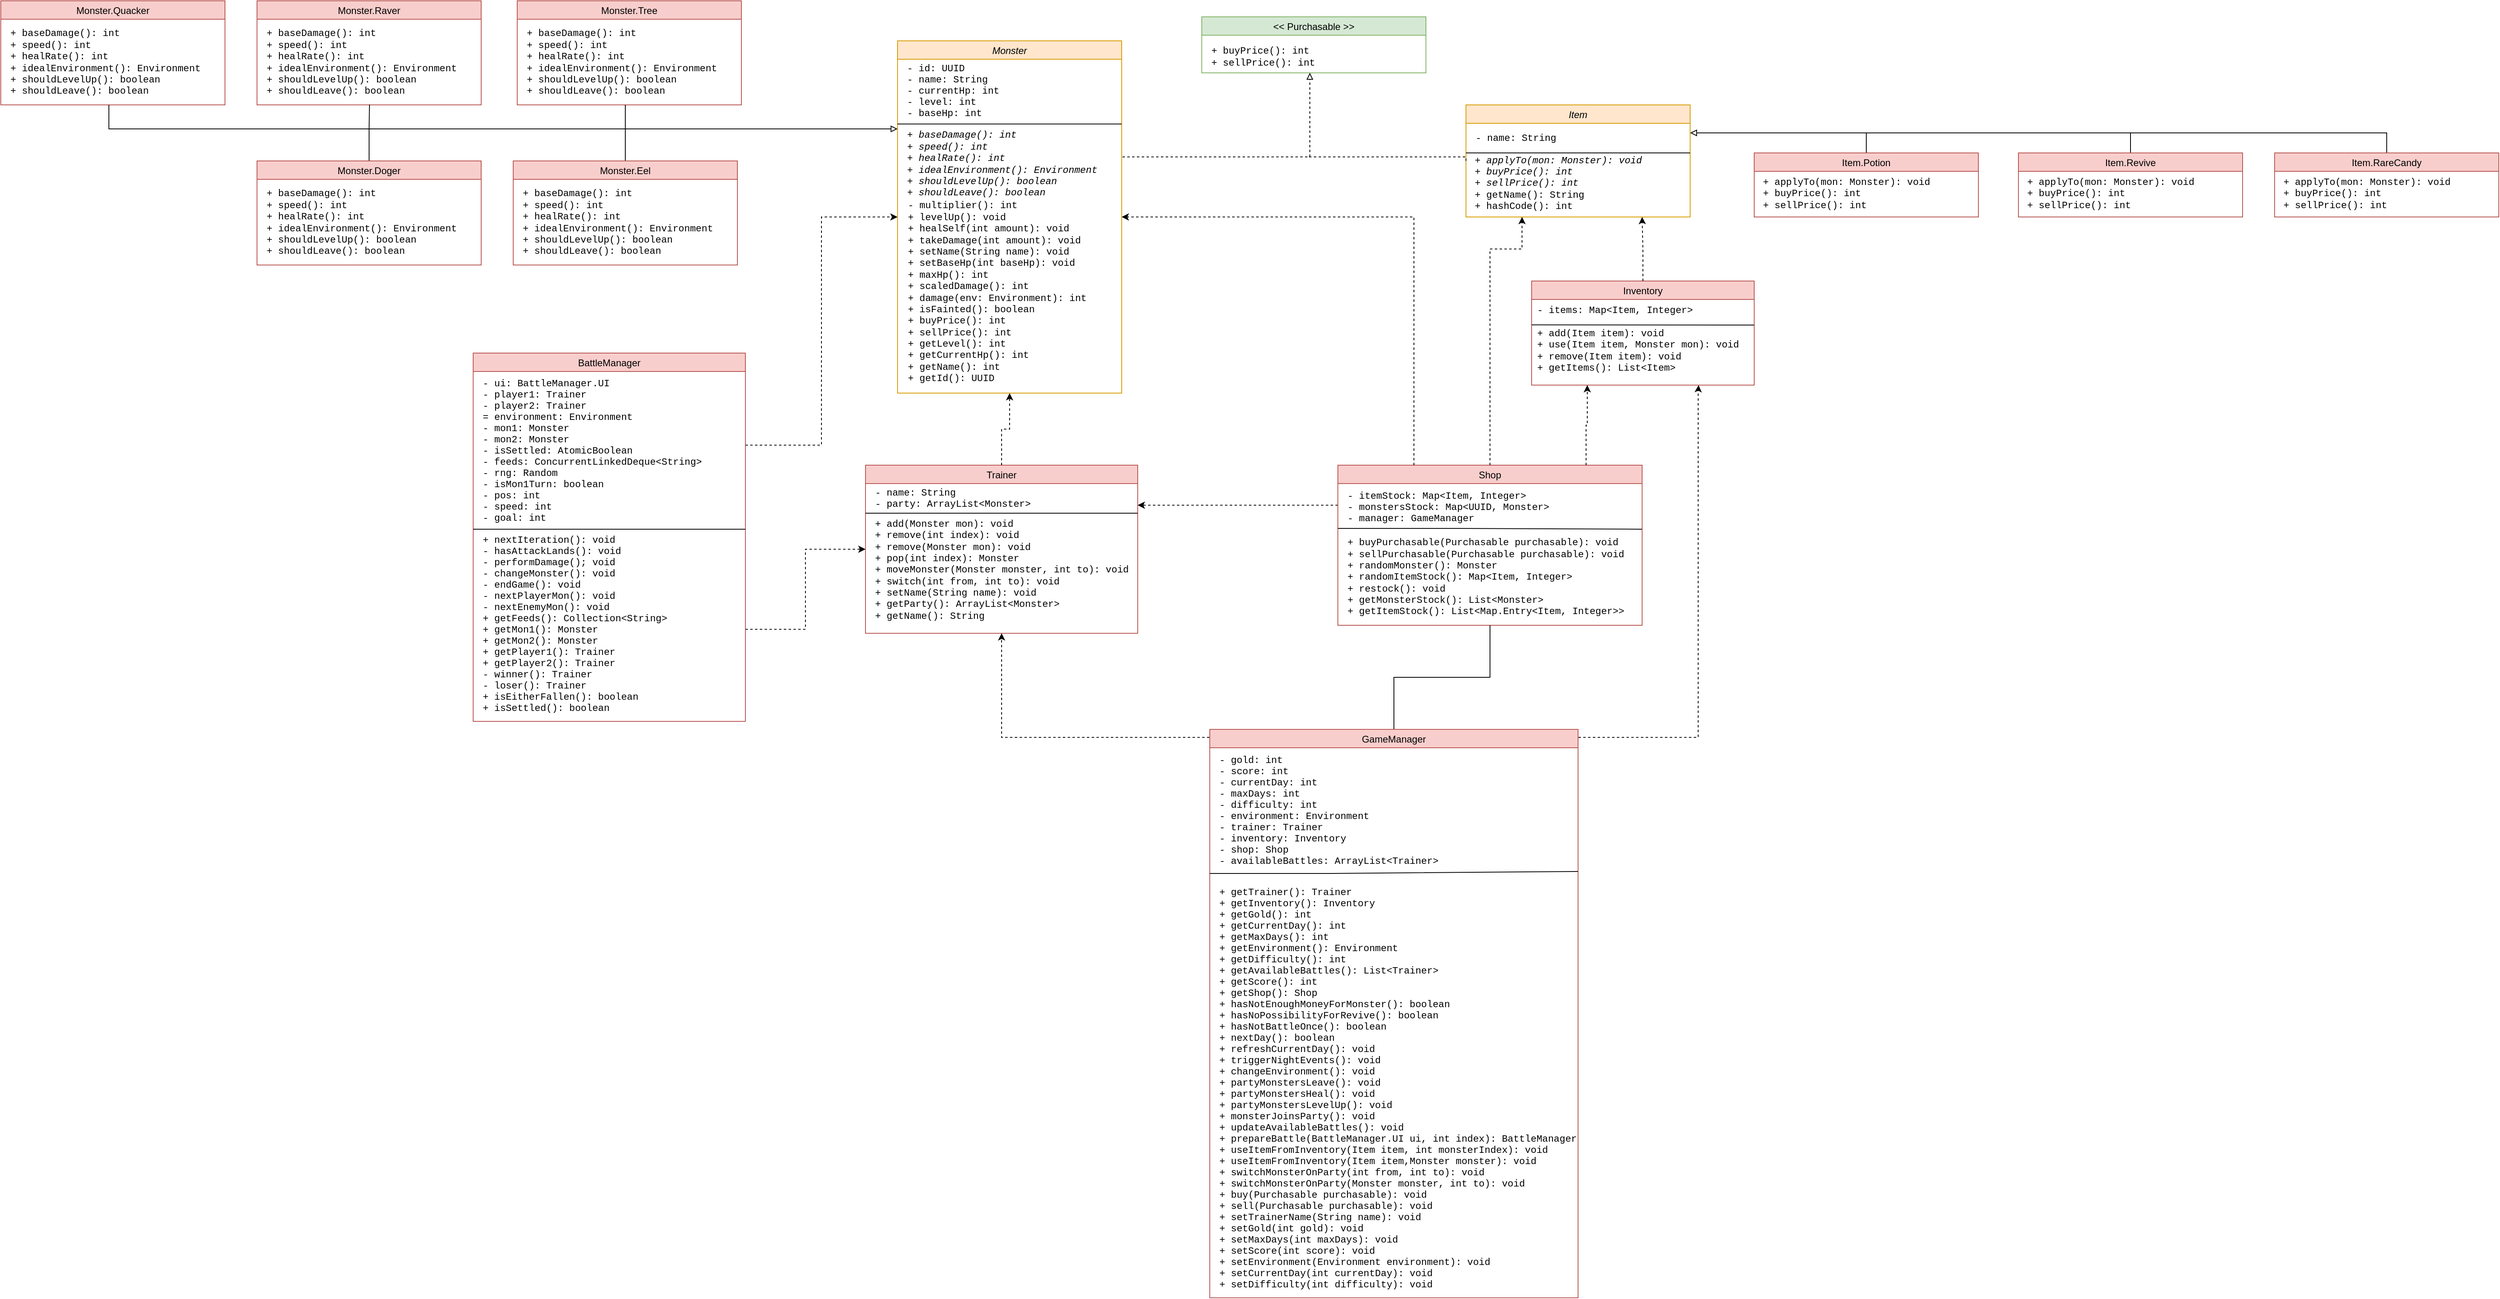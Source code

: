 <mxfile version="17.4.2" type="device"><diagram id="pFSYUsDLJ4QnkjCIc38w" name="Page-1"><mxGraphModel dx="3912" dy="1518" grid="1" gridSize="10" guides="1" tooltips="1" connect="1" arrows="1" fold="1" page="1" pageScale="1" pageWidth="850" pageHeight="1100" background="#FFFFFF" math="0" shadow="0"><root><mxCell id="0"/><mxCell id="1" parent="0"/><mxCell id="HQpbe6BVlYGjpsLL3_IX-9" value="Item" style="swimlane;fontStyle=2;fillColor=#ffe6cc;strokeColor=#d79b00;" parent="1" vertex="1"><mxGeometry x="790" y="170" width="280" height="140" as="geometry"/></mxCell><mxCell id="HQpbe6BVlYGjpsLL3_IX-10" value="- name: String" style="text;strokeColor=none;fillColor=none;align=left;verticalAlign=middle;rounded=0;fontFamily=Courier New;" parent="HQpbe6BVlYGjpsLL3_IX-9" vertex="1"><mxGeometry x="10" y="30" width="130" height="20" as="geometry"/></mxCell><mxCell id="HQpbe6BVlYGjpsLL3_IX-11" value="&lt;i&gt;+ applyTo(mon: Monster): void&lt;br&gt;&lt;/i&gt;&lt;div&gt;&lt;i&gt;+ buyPrice(): int&lt;/i&gt;&lt;/div&gt;&lt;div&gt;&lt;i&gt;+ sellPrice(): int&lt;/i&gt;&lt;/div&gt;&lt;div&gt;+ getName(): String&lt;/div&gt;&lt;div&gt;+ hashCode(): int&lt;/div&gt;" style="text;strokeColor=none;fillColor=none;align=left;verticalAlign=middle;rounded=0;fontFamily=Courier New;html=1;" parent="HQpbe6BVlYGjpsLL3_IX-9" vertex="1"><mxGeometry x="9" y="68" width="250" height="60" as="geometry"/></mxCell><mxCell id="HQpbe6BVlYGjpsLL3_IX-13" value="" style="endArrow=none;html=1;rounded=0;fontFamily=Courier New;" parent="HQpbe6BVlYGjpsLL3_IX-9" edge="1"><mxGeometry width="50" height="50" relative="1" as="geometry"><mxPoint y="60" as="sourcePoint"/><mxPoint x="280" y="60" as="targetPoint"/></mxGeometry></mxCell><mxCell id="HQpbe6BVlYGjpsLL3_IX-15" value="&lt;&lt; Purchasable &gt;&gt;" style="swimlane;fontStyle=0;fillColor=#d5e8d4;strokeColor=#82b366;" parent="1" vertex="1"><mxGeometry x="460" y="60" width="280" height="70" as="geometry"/></mxCell><mxCell id="HQpbe6BVlYGjpsLL3_IX-17" value="&lt;span&gt;+ buyPrice(): int&lt;/span&gt;&lt;br&gt;&lt;div&gt;&lt;span&gt;+ sellPrice(): int&lt;/span&gt;&lt;/div&gt;" style="text;strokeColor=none;fillColor=none;align=left;verticalAlign=middle;rounded=0;fontFamily=Courier New;html=1;fontStyle=0" parent="HQpbe6BVlYGjpsLL3_IX-15" vertex="1"><mxGeometry x="10" y="30" width="250" height="40" as="geometry"/></mxCell><mxCell id="HQpbe6BVlYGjpsLL3_IX-20" value="" style="endArrow=block;dashed=1;html=1;rounded=0;fontFamily=Courier New;exitX=1;exitY=0.25;exitDx=0;exitDy=0;edgeStyle=orthogonalEdgeStyle;entryX=0.5;entryY=1;entryDx=0;entryDy=0;endFill=0;" parent="1" source="HQpbe6BVlYGjpsLL3_IX-2" target="HQpbe6BVlYGjpsLL3_IX-17" edge="1"><mxGeometry width="50" height="50" relative="1" as="geometry"><mxPoint x="320" y="200" as="sourcePoint"/><mxPoint x="600.004" y="152.5" as="targetPoint"/><Array as="points"><mxPoint x="360" y="235"/><mxPoint x="595" y="235"/></Array></mxGeometry></mxCell><mxCell id="HQpbe6BVlYGjpsLL3_IX-21" value="" style="endArrow=none;dashed=1;html=1;rounded=0;fontFamily=Courier New;exitX=0;exitY=0.5;exitDx=0;exitDy=0;edgeStyle=orthogonalEdgeStyle;" parent="1" source="HQpbe6BVlYGjpsLL3_IX-9" edge="1"><mxGeometry width="50" height="50" relative="1" as="geometry"><mxPoint x="240" y="290" as="sourcePoint"/><mxPoint x="590" y="235" as="targetPoint"/><Array as="points"><mxPoint x="790" y="235"/><mxPoint x="600" y="235"/></Array></mxGeometry></mxCell><mxCell id="2OOPUxPIZDcGYrTRLURp-1" value="Trainer" style="swimlane;fontStyle=0;fillColor=#f8cecc;strokeColor=#b85450;startSize=23;" parent="1" vertex="1"><mxGeometry x="40" y="620" width="340" height="210" as="geometry"/></mxCell><mxCell id="2OOPUxPIZDcGYrTRLURp-2" value="- name: String&#10;- party: ArrayList&lt;Monster&gt;" style="text;strokeColor=none;fillColor=none;align=left;verticalAlign=middle;rounded=0;fontFamily=Courier New;" parent="2OOPUxPIZDcGYrTRLURp-1" vertex="1"><mxGeometry x="10" y="20" width="130" height="40" as="geometry"/></mxCell><mxCell id="2OOPUxPIZDcGYrTRLURp-4" value="&lt;div&gt;+ add(Monster mon): void&lt;/div&gt;&lt;div&gt;+ remove(int index): void&lt;/div&gt;&lt;div&gt;+ remove(Monster mon): void&lt;/div&gt;&lt;div&gt;+ pop(int index): Monster&lt;/div&gt;&lt;div&gt;+ moveMonster(Monster monster, int to): void&lt;/div&gt;&lt;div&gt;+ switch(int from, int to): void&lt;/div&gt;&lt;div&gt;+ setName(String name): void&lt;/div&gt;&lt;div&gt;+ getParty(): ArrayList&amp;lt;Monster&amp;gt;&lt;/div&gt;&lt;div&gt;+ getName(): String&lt;/div&gt;" style="text;strokeColor=none;fillColor=none;align=left;verticalAlign=middle;rounded=0;fontFamily=Courier New;html=1;" parent="2OOPUxPIZDcGYrTRLURp-1" vertex="1"><mxGeometry x="10" y="81" width="250" height="100" as="geometry"/></mxCell><mxCell id="2OOPUxPIZDcGYrTRLURp-5" value="" style="endArrow=none;html=1;rounded=0;fontFamily=Courier New;" parent="2OOPUxPIZDcGYrTRLURp-1" edge="1"><mxGeometry width="50" height="50" relative="1" as="geometry"><mxPoint y="60" as="sourcePoint"/><mxPoint x="340" y="60" as="targetPoint"/><Array as="points"><mxPoint x="150" y="60"/></Array></mxGeometry></mxCell><mxCell id="2OOPUxPIZDcGYrTRLURp-6" value="" style="endArrow=classic;dashed=1;html=1;rounded=0;entryX=0.5;entryY=1;entryDx=0;entryDy=0;strokeColor=default;startArrow=none;startFill=0;endFill=1;exitX=0.5;exitY=0;exitDx=0;exitDy=0;edgeStyle=orthogonalEdgeStyle;" parent="1" source="2OOPUxPIZDcGYrTRLURp-1" target="HQpbe6BVlYGjpsLL3_IX-2" edge="1"><mxGeometry width="50" height="50" relative="1" as="geometry"><mxPoint x="480" y="540" as="sourcePoint"/><mxPoint x="500" y="410" as="targetPoint"/></mxGeometry></mxCell><mxCell id="2OOPUxPIZDcGYrTRLURp-7" value="Inventory" style="swimlane;fontStyle=0;fillColor=#f8cecc;strokeColor=#b85450;startSize=23;" parent="1" vertex="1"><mxGeometry x="872" y="390" width="278" height="130" as="geometry"/></mxCell><mxCell id="2OOPUxPIZDcGYrTRLURp-23" value="- items: Map&lt;Item, Integer&gt;" style="text;strokeColor=none;fillColor=none;align=left;verticalAlign=middle;rounded=0;fontFamily=Courier New;" parent="2OOPUxPIZDcGYrTRLURp-7" vertex="1"><mxGeometry x="5" y="20" width="130" height="30" as="geometry"/></mxCell><mxCell id="2OOPUxPIZDcGYrTRLURp-24" value="&lt;div&gt;+ add(Item item): void&lt;/div&gt;&lt;div&gt;+ use(Item item, Monster mon): void&lt;/div&gt;&lt;div&gt;+ remove(Item item): void&lt;/div&gt;&lt;div&gt;+ getItems(): List&amp;lt;Item&amp;gt;&lt;/div&gt;" style="text;strokeColor=none;fillColor=none;align=left;verticalAlign=middle;rounded=0;fontFamily=Courier New;html=1;" parent="2OOPUxPIZDcGYrTRLURp-7" vertex="1"><mxGeometry x="5" y="67" width="250" height="40" as="geometry"/></mxCell><mxCell id="2OOPUxPIZDcGYrTRLURp-27" value="" style="endArrow=none;html=1;rounded=0;fontFamily=Courier New;" parent="2OOPUxPIZDcGYrTRLURp-7" edge="1"><mxGeometry width="50" height="50" relative="1" as="geometry"><mxPoint y="54.71" as="sourcePoint"/><mxPoint x="278" y="55" as="targetPoint"/></mxGeometry></mxCell><mxCell id="2OOPUxPIZDcGYrTRLURp-11" value="" style="endArrow=classic;dashed=1;html=1;rounded=0;strokeColor=default;endFill=1;edgeStyle=orthogonalEdgeStyle;" parent="1" source="2OOPUxPIZDcGYrTRLURp-7" edge="1"><mxGeometry width="50" height="50" relative="1" as="geometry"><mxPoint x="360" y="480" as="sourcePoint"/><mxPoint x="1010" y="310" as="targetPoint"/></mxGeometry></mxCell><mxCell id="SiS5VSposjRIpW0yCWw8-3" style="edgeStyle=orthogonalEdgeStyle;rounded=0;orthogonalLoop=1;jettySize=auto;html=1;exitX=0;exitY=0.25;exitDx=0;exitDy=0;dashed=1;" parent="1" source="2OOPUxPIZDcGYrTRLURp-12" edge="1"><mxGeometry relative="1" as="geometry"><mxPoint x="380" y="670" as="targetPoint"/></mxGeometry></mxCell><mxCell id="2OOPUxPIZDcGYrTRLURp-12" value="Shop" style="swimlane;fontStyle=0;fillColor=#f8cecc;strokeColor=#b85450;startSize=23;" parent="1" vertex="1"><mxGeometry x="630" y="620" width="380" height="200" as="geometry"/></mxCell><mxCell id="2OOPUxPIZDcGYrTRLURp-13" value="- itemStock: Map&lt;Item, Integer&gt;&#10;- monstersStock: Map&lt;UUID, Monster&gt;&#10;- manager: GameManager " style="text;strokeColor=none;fillColor=none;align=left;verticalAlign=middle;rounded=0;fontFamily=Courier New;" parent="2OOPUxPIZDcGYrTRLURp-12" vertex="1"><mxGeometry x="10" y="31" width="130" height="40" as="geometry"/></mxCell><mxCell id="2OOPUxPIZDcGYrTRLURp-14" value="&lt;div&gt;&lt;span&gt;+ buyPurchasable(Purchasable purchasable): void&lt;/span&gt;&lt;/div&gt;&lt;div&gt;+ sellPurchasable(Purchasable purchasable): void&lt;/div&gt;&lt;div&gt;+ randomMonster(): Monster&lt;/div&gt;&lt;div&gt;+ randomItemStock(): Map&amp;lt;Item, Integer&amp;gt;&lt;/div&gt;+ restock(): void&lt;br&gt;+ getMonsterStock(): List&amp;lt;Monster&amp;gt;&lt;br&gt;+ getItemStock(): List&amp;lt;Map.Entry&amp;lt;Item, Integer&amp;gt;&amp;gt;" style="text;strokeColor=none;fillColor=none;align=left;verticalAlign=middle;rounded=0;fontFamily=Courier New;html=1;" parent="2OOPUxPIZDcGYrTRLURp-12" vertex="1"><mxGeometry x="10" y="80" width="460" height="120" as="geometry"/></mxCell><mxCell id="2OOPUxPIZDcGYrTRLURp-15" value="" style="endArrow=none;html=1;rounded=0;fontFamily=Courier New;" parent="2OOPUxPIZDcGYrTRLURp-12" edge="1"><mxGeometry width="50" height="50" relative="1" as="geometry"><mxPoint y="79" as="sourcePoint"/><mxPoint x="380" y="80" as="targetPoint"/><Array as="points"><mxPoint x="150" y="79"/></Array></mxGeometry></mxCell><mxCell id="2OOPUxPIZDcGYrTRLURp-17" value="" style="endArrow=classic;dashed=1;html=1;rounded=0;strokeColor=default;endFill=1;entryX=0.25;entryY=1;entryDx=0;entryDy=0;edgeStyle=orthogonalEdgeStyle;" parent="1" source="2OOPUxPIZDcGYrTRLURp-12" target="2OOPUxPIZDcGYrTRLURp-7" edge="1"><mxGeometry width="50" height="50" relative="1" as="geometry"><mxPoint x="950" y="617" as="sourcePoint"/><mxPoint x="600" y="510" as="targetPoint"/><Array as="points"><mxPoint x="940" y="570"/><mxPoint x="942" y="570"/></Array></mxGeometry></mxCell><mxCell id="2OOPUxPIZDcGYrTRLURp-18" value="" style="endArrow=classic;dashed=1;html=1;rounded=0;strokeColor=default;endFill=1;exitX=0.5;exitY=0;exitDx=0;exitDy=0;entryX=0.25;entryY=1;entryDx=0;entryDy=0;edgeStyle=orthogonalEdgeStyle;" parent="1" source="2OOPUxPIZDcGYrTRLURp-12" target="HQpbe6BVlYGjpsLL3_IX-9" edge="1"><mxGeometry width="50" height="50" relative="1" as="geometry"><mxPoint x="740.0" y="689.6" as="sourcePoint"/><mxPoint x="720" y="400" as="targetPoint"/><Array as="points"><mxPoint x="820" y="350"/><mxPoint x="860" y="350"/></Array></mxGeometry></mxCell><mxCell id="2OOPUxPIZDcGYrTRLURp-19" value="" style="endArrow=classic;dashed=1;html=1;rounded=0;strokeColor=default;endFill=1;exitX=0.25;exitY=0;exitDx=0;exitDy=0;entryX=1;entryY=0.5;entryDx=0;entryDy=0;edgeStyle=orthogonalEdgeStyle;" parent="1" source="2OOPUxPIZDcGYrTRLURp-12" target="HQpbe6BVlYGjpsLL3_IX-2" edge="1"><mxGeometry width="50" height="50" relative="1" as="geometry"><mxPoint x="538.985" y="690" as="sourcePoint"/><mxPoint x="320" y="400.2" as="targetPoint"/><Array as="points"><mxPoint x="725" y="310"/></Array></mxGeometry></mxCell><mxCell id="HQpbe6BVlYGjpsLL3_IX-2" value="Monster" style="swimlane;fontStyle=2;fillColor=#ffe6cc;strokeColor=#d79b00;" parent="1" vertex="1"><mxGeometry x="80" y="90" width="280" height="440" as="geometry"/></mxCell><mxCell id="HQpbe6BVlYGjpsLL3_IX-4" value="- id: UUID&#10;- name: String&#10;- currentHp: int&#10;- level: int&#10;- baseHp: int   " style="text;strokeColor=none;fillColor=none;align=left;verticalAlign=middle;rounded=0;fontFamily=Courier New;" parent="HQpbe6BVlYGjpsLL3_IX-2" vertex="1"><mxGeometry x="10" y="31" width="130" height="60" as="geometry"/></mxCell><mxCell id="HQpbe6BVlYGjpsLL3_IX-7" value="&lt;i&gt;+ baseDamage(): int&lt;br&gt;+ speed(): int&lt;br&gt;+ healRate(): int&lt;br&gt;+ idealEnvironment(): Environment&lt;br&gt;+ shouldLevelUp(): boolean&lt;br&gt;+ shouldLeave(): boolean&lt;/i&gt;" style="text;strokeColor=none;fillColor=none;align=left;verticalAlign=middle;rounded=0;fontFamily=Courier New;html=1;" parent="HQpbe6BVlYGjpsLL3_IX-2" vertex="1"><mxGeometry x="10" y="99" width="250" height="110" as="geometry"/></mxCell><mxCell id="HQpbe6BVlYGjpsLL3_IX-8" value="&lt;div&gt;- multiplier(): int&lt;/div&gt;&lt;div&gt;+ levelUp(): void&lt;/div&gt;&lt;div&gt;+ healSelf(int amount): void&lt;/div&gt;&lt;div&gt;+ takeDamage(int amount): void&lt;/div&gt;&lt;div&gt;+ setName(String name): void&lt;/div&gt;&lt;div&gt;+ setBaseHp(int baseHp): void&lt;/div&gt;&lt;div&gt;+ maxHp(): int&lt;/div&gt;&lt;div&gt;+ scaledDamage(): int&lt;/div&gt;&lt;div&gt;+ damage(env: Environment): int&lt;/div&gt;&lt;div&gt;+ isFainted(): boolean&lt;/div&gt;&lt;div&gt;+ buyPrice(): int&lt;/div&gt;&lt;div&gt;+ sellPrice(): int&lt;/div&gt;&lt;div&gt;+ getLevel(): int&lt;/div&gt;&lt;div&gt;+ getCurrentHp(): int&lt;/div&gt;&lt;div&gt;+ getName(): int&lt;/div&gt;&lt;div&gt;+ getId(): UUID&lt;/div&gt;" style="text;strokeColor=none;fillColor=none;align=left;verticalAlign=middle;rounded=0;fontFamily=Courier New;html=1;" parent="HQpbe6BVlYGjpsLL3_IX-2" vertex="1"><mxGeometry x="11" y="197" width="250" height="234" as="geometry"/></mxCell><mxCell id="2OOPUxPIZDcGYrTRLURp-38" value="" style="endArrow=none;html=1;rounded=0;fontFamily=Courier New;" parent="HQpbe6BVlYGjpsLL3_IX-2" edge="1"><mxGeometry width="50" height="50" relative="1" as="geometry"><mxPoint y="103.82" as="sourcePoint"/><mxPoint x="280" y="103.82" as="targetPoint"/></mxGeometry></mxCell><mxCell id="2OOPUxPIZDcGYrTRLURp-34" style="edgeStyle=orthogonalEdgeStyle;rounded=0;orthogonalLoop=1;jettySize=auto;html=1;entryX=0.5;entryY=1;entryDx=0;entryDy=0;startArrow=none;startFill=0;endArrow=classic;endFill=1;strokeColor=default;dashed=1;exitX=0;exitY=0.25;exitDx=0;exitDy=0;" parent="1" source="2OOPUxPIZDcGYrTRLURp-30" target="2OOPUxPIZDcGYrTRLURp-1" edge="1"><mxGeometry relative="1" as="geometry"><Array as="points"><mxPoint x="210" y="960"/></Array></mxGeometry></mxCell><mxCell id="2OOPUxPIZDcGYrTRLURp-35" style="edgeStyle=orthogonalEdgeStyle;rounded=0;orthogonalLoop=1;jettySize=auto;html=1;exitX=1;exitY=0.25;exitDx=0;exitDy=0;entryX=0.75;entryY=1;entryDx=0;entryDy=0;dashed=1;startArrow=none;startFill=0;endArrow=classic;endFill=1;strokeColor=default;" parent="1" source="2OOPUxPIZDcGYrTRLURp-30" target="2OOPUxPIZDcGYrTRLURp-7" edge="1"><mxGeometry relative="1" as="geometry"><Array as="points"><mxPoint x="1080" y="960"/><mxPoint x="1080" y="530"/><mxPoint x="1081" y="530"/></Array></mxGeometry></mxCell><mxCell id="2OOPUxPIZDcGYrTRLURp-36" style="edgeStyle=orthogonalEdgeStyle;rounded=0;orthogonalLoop=1;jettySize=auto;html=1;entryX=0.5;entryY=1;entryDx=0;entryDy=0;startArrow=none;startFill=0;endArrow=none;endFill=0;strokeColor=default;" parent="1" source="2OOPUxPIZDcGYrTRLURp-30" target="2OOPUxPIZDcGYrTRLURp-12" edge="1"><mxGeometry relative="1" as="geometry"/></mxCell><mxCell id="2OOPUxPIZDcGYrTRLURp-30" value="GameManager" style="swimlane;fontStyle=0;fillColor=#f8cecc;strokeColor=#b85450;startSize=23;" parent="1" vertex="1"><mxGeometry x="470" y="950" width="460" height="710" as="geometry"/></mxCell><mxCell id="2OOPUxPIZDcGYrTRLURp-31" value="- gold: int&#10;- score: int&#10;- currentDay: int&#10;- maxDays: int&#10;- difficulty: int&#10;- environment: Environment&#10;- trainer: Trainer&#10;- inventory: Inventory&#10;- shop: Shop&#10;- availableBattles: ArrayList&lt;Trainer&gt;" style="text;strokeColor=none;fillColor=none;align=left;verticalAlign=middle;rounded=0;fontFamily=Courier New;" parent="2OOPUxPIZDcGYrTRLURp-30" vertex="1"><mxGeometry x="10" y="30" width="260" height="140" as="geometry"/></mxCell><mxCell id="mOv78hndlY-5ty8Jl3Pm-4" value="" style="endArrow=none;html=1;rounded=0;fontFamily=Courier New;entryX=1;entryY=0.25;entryDx=0;entryDy=0;" edge="1" parent="2OOPUxPIZDcGYrTRLURp-30" target="2OOPUxPIZDcGYrTRLURp-30"><mxGeometry width="50" height="50" relative="1" as="geometry"><mxPoint y="180" as="sourcePoint"/><mxPoint x="430" y="180" as="targetPoint"/><Array as="points"><mxPoint x="150" y="180"/></Array></mxGeometry></mxCell><mxCell id="mOv78hndlY-5ty8Jl3Pm-5" value="+ getTrainer(): Trainer&#10;+ getInventory(): Inventory&#10;+ getGold(): int&#10;+ getCurrentDay(): int&#10;+ getMaxDays(): int&#10;+ getEnvironment(): Environment&#10;+ getDifficulty(): int&#10;+ getAvailableBattles(): List&lt;Trainer&gt;&#10;+ getScore(): int&#10;+ getShop(): Shop&#10;+ hasNotEnoughMoneyForMonster(): boolean&#10;+ hasNoPossibilityForRevive(): boolean&#10;+ hasNotBattleOnce(): boolean&#10;+ nextDay(): boolean&#10;+ refreshCurrentDay(): void&#10;+ triggerNightEvents(): void&#10;+ changeEnvironment(): void&#10;+ partyMonstersLeave(): void&#10;+ partyMonstersHeal(): void&#10;+ partyMonstersLevelUp(): void&#10;+ monsterJoinsParty(): void&#10;+ updateAvailableBattles(): void&#10;+ prepareBattle(BattleManager.UI ui, int index): BattleManager&#10;+ useItemFromInventory(Item item, int monsterIndex): void&#10;+ useItemFromInventory(Item item,Monster monster): void&#10;+ switchMonsterOnParty(int from, int to): void&#10;+ switchMonsterOnParty(Monster monster, int to): void&#10;+ buy(Purchasable purchasable): void&#10;+ sell(Purchasable purchasable): void&#10;+ setTrainerName(String name): void&#10;+ setGold(int gold): void&#10;+ setMaxDays(int maxDays): void&#10;+ setScore(int score): void&#10;+ setEnvironment(Environment environment): void&#10;+ setCurrentDay(int currentDay): void&#10;+ setDifficulty(int difficulty): void" style="text;strokeColor=none;fillColor=none;align=left;verticalAlign=middle;rounded=0;fontFamily=Courier New;" vertex="1" parent="2OOPUxPIZDcGYrTRLURp-30"><mxGeometry x="10" y="184" width="410" height="526" as="geometry"/></mxCell><mxCell id="VeZPaZXWvOt5dgoKV3AZ-8" style="edgeStyle=orthogonalEdgeStyle;rounded=0;orthogonalLoop=1;jettySize=auto;html=1;exitX=1;exitY=0.25;exitDx=0;exitDy=0;entryX=0;entryY=0.5;entryDx=0;entryDy=0;dashed=1;" parent="1" source="VeZPaZXWvOt5dgoKV3AZ-1" target="HQpbe6BVlYGjpsLL3_IX-2" edge="1"><mxGeometry relative="1" as="geometry"/></mxCell><mxCell id="VeZPaZXWvOt5dgoKV3AZ-9" style="edgeStyle=orthogonalEdgeStyle;rounded=0;orthogonalLoop=1;jettySize=auto;html=1;exitX=1;exitY=0.75;exitDx=0;exitDy=0;entryX=0;entryY=0.5;entryDx=0;entryDy=0;dashed=1;" parent="1" source="VeZPaZXWvOt5dgoKV3AZ-1" target="2OOPUxPIZDcGYrTRLURp-1" edge="1"><mxGeometry relative="1" as="geometry"/></mxCell><mxCell id="VeZPaZXWvOt5dgoKV3AZ-1" value="BattleManager" style="swimlane;fontStyle=0;fillColor=#f8cecc;strokeColor=#b85450;startSize=23;" parent="1" vertex="1"><mxGeometry x="-450" y="480" width="340" height="460" as="geometry"/></mxCell><mxCell id="VeZPaZXWvOt5dgoKV3AZ-2" value="- ui: BattleManager.UI&#10;- player1: Trainer&#10;- player2: Trainer&#10;= environment: Environment&#10;- mon1: Monster&#10;- mon2: Monster&#10;- isSettled: AtomicBoolean&#10;- feeds: ConcurrentLinkedDeque&lt;String&gt;&#10;- rng: Random&#10;- isMon1Turn: boolean&#10;- pos: int&#10;- speed: int&#10;- goal: int " style="text;strokeColor=none;fillColor=none;align=left;verticalAlign=middle;rounded=0;fontFamily=Courier New;" parent="VeZPaZXWvOt5dgoKV3AZ-1" vertex="1"><mxGeometry x="10" y="25" width="310" height="191" as="geometry"/></mxCell><mxCell id="VeZPaZXWvOt5dgoKV3AZ-6" value="" style="endArrow=none;html=1;rounded=0;fontFamily=Courier New;" parent="VeZPaZXWvOt5dgoKV3AZ-1" edge="1"><mxGeometry width="50" height="50" relative="1" as="geometry"><mxPoint y="220" as="sourcePoint"/><mxPoint x="340" y="220" as="targetPoint"/><Array as="points"/></mxGeometry></mxCell><mxCell id="VeZPaZXWvOt5dgoKV3AZ-7" value="+ nextIteration(): void&#10;- hasAttackLands(): void&#10;- performDamage(); void&#10;- changeMonster(): void&#10;- endGame(): void&#10;- nextPlayerMon(): void&#10;- nextEnemyMon(): void&#10;+ getFeeds(): Collection&lt;String&gt;&#10;+ getMon1(): Monster&#10;+ getMon2(): Monster&#10;+ getPlayer1(): Trainer&#10;+ getPlayer2(): Trainer&#10;- winner(): Trainer&#10;- loser(): Trainer&#10;+ isEitherFallen(): boolean&#10;+ isSettled(): boolean" style="text;strokeColor=none;fillColor=none;align=left;verticalAlign=middle;rounded=0;fontFamily=Courier New;" parent="VeZPaZXWvOt5dgoKV3AZ-1" vertex="1"><mxGeometry x="10" y="227" width="310" height="220" as="geometry"/></mxCell><mxCell id="VeZPaZXWvOt5dgoKV3AZ-10" value="Monster.Raver" style="swimlane;fontStyle=0;fillColor=#f8cecc;strokeColor=#b85450;" parent="1" vertex="1"><mxGeometry x="-720" y="40" width="280" height="130" as="geometry"/></mxCell><mxCell id="VeZPaZXWvOt5dgoKV3AZ-12" value="+ baseDamage(): int&lt;br&gt;+ speed(): int&lt;br&gt;+ healRate(): int&lt;br&gt;+ idealEnvironment(): Environment&lt;br&gt;+ shouldLevelUp(): boolean&lt;br&gt;+ shouldLeave(): boolean" style="text;strokeColor=none;fillColor=none;align=left;verticalAlign=middle;rounded=0;fontFamily=Courier New;html=1;" parent="VeZPaZXWvOt5dgoKV3AZ-10" vertex="1"><mxGeometry x="10" y="24" width="250" height="106" as="geometry"/></mxCell><mxCell id="VeZPaZXWvOt5dgoKV3AZ-15" value="Monster.Tree" style="swimlane;fontStyle=0;fillColor=#f8cecc;strokeColor=#b85450;" parent="1" vertex="1"><mxGeometry x="-395" y="40" width="280" height="130" as="geometry"/></mxCell><mxCell id="VeZPaZXWvOt5dgoKV3AZ-16" value="+ baseDamage(): int&lt;br&gt;+ speed(): int&lt;br&gt;+ healRate(): int&lt;br&gt;+ idealEnvironment(): Environment&lt;br&gt;+ shouldLevelUp(): boolean&lt;br&gt;+ shouldLeave(): boolean" style="text;strokeColor=none;fillColor=none;align=left;verticalAlign=middle;rounded=0;fontFamily=Courier New;html=1;" parent="VeZPaZXWvOt5dgoKV3AZ-15" vertex="1"><mxGeometry x="10" y="24" width="250" height="106" as="geometry"/></mxCell><mxCell id="VeZPaZXWvOt5dgoKV3AZ-30" style="edgeStyle=orthogonalEdgeStyle;rounded=0;orthogonalLoop=1;jettySize=auto;html=1;exitX=0.5;exitY=0;exitDx=0;exitDy=0;endArrow=none;endFill=0;" parent="1" source="VeZPaZXWvOt5dgoKV3AZ-17" edge="1"><mxGeometry relative="1" as="geometry"><mxPoint x="-580.0" y="200" as="targetPoint"/></mxGeometry></mxCell><mxCell id="VeZPaZXWvOt5dgoKV3AZ-17" value="Monster.Doger" style="swimlane;fontStyle=0;fillColor=#f8cecc;strokeColor=#b85450;" parent="1" vertex="1"><mxGeometry x="-720" y="240" width="280" height="130" as="geometry"/></mxCell><mxCell id="VeZPaZXWvOt5dgoKV3AZ-18" value="+ baseDamage(): int&lt;br&gt;+ speed(): int&lt;br&gt;+ healRate(): int&lt;br&gt;+ idealEnvironment(): Environment&lt;br&gt;+ shouldLevelUp(): boolean&lt;br&gt;+ shouldLeave(): boolean" style="text;strokeColor=none;fillColor=none;align=left;verticalAlign=middle;rounded=0;fontFamily=Courier New;html=1;" parent="VeZPaZXWvOt5dgoKV3AZ-17" vertex="1"><mxGeometry x="10" y="24" width="250" height="106" as="geometry"/></mxCell><mxCell id="VeZPaZXWvOt5dgoKV3AZ-31" style="edgeStyle=orthogonalEdgeStyle;rounded=0;orthogonalLoop=1;jettySize=auto;html=1;exitX=0.5;exitY=0;exitDx=0;exitDy=0;endArrow=none;endFill=0;" parent="1" source="VeZPaZXWvOt5dgoKV3AZ-19" edge="1"><mxGeometry relative="1" as="geometry"><mxPoint x="-260" y="200" as="targetPoint"/></mxGeometry></mxCell><mxCell id="VeZPaZXWvOt5dgoKV3AZ-19" value="Monster.Eel" style="swimlane;fontStyle=0;fillColor=#f8cecc;strokeColor=#b85450;" parent="1" vertex="1"><mxGeometry x="-400" y="240" width="280" height="130" as="geometry"/></mxCell><mxCell id="VeZPaZXWvOt5dgoKV3AZ-20" value="+ baseDamage(): int&lt;br&gt;+ speed(): int&lt;br&gt;+ healRate(): int&lt;br&gt;+ idealEnvironment(): Environment&lt;br&gt;+ shouldLevelUp(): boolean&lt;br&gt;+ shouldLeave(): boolean" style="text;strokeColor=none;fillColor=none;align=left;verticalAlign=middle;rounded=0;fontFamily=Courier New;html=1;" parent="VeZPaZXWvOt5dgoKV3AZ-19" vertex="1"><mxGeometry x="10" y="24" width="250" height="106" as="geometry"/></mxCell><mxCell id="VeZPaZXWvOt5dgoKV3AZ-21" value="Monster.Quacker" style="swimlane;fontStyle=0;fillColor=#f8cecc;strokeColor=#b85450;" parent="1" vertex="1"><mxGeometry x="-1040" y="40" width="280" height="130" as="geometry"/></mxCell><mxCell id="VeZPaZXWvOt5dgoKV3AZ-22" value="+ baseDamage(): int&lt;br&gt;+ speed(): int&lt;br&gt;+ healRate(): int&lt;br&gt;+ idealEnvironment(): Environment&lt;br&gt;+ shouldLevelUp(): boolean&lt;br&gt;+ shouldLeave(): boolean" style="text;strokeColor=none;fillColor=none;align=left;verticalAlign=middle;rounded=0;fontFamily=Courier New;html=1;" parent="VeZPaZXWvOt5dgoKV3AZ-21" vertex="1"><mxGeometry x="10" y="24" width="250" height="106" as="geometry"/></mxCell><mxCell id="VeZPaZXWvOt5dgoKV3AZ-28" style="edgeStyle=orthogonalEdgeStyle;rounded=0;orthogonalLoop=1;jettySize=auto;html=1;exitX=0.5;exitY=1;exitDx=0;exitDy=0;entryX=0;entryY=0.25;entryDx=0;entryDy=0;endArrow=block;endFill=0;" parent="1" source="VeZPaZXWvOt5dgoKV3AZ-22" target="HQpbe6BVlYGjpsLL3_IX-2" edge="1"><mxGeometry relative="1" as="geometry"/></mxCell><mxCell id="VeZPaZXWvOt5dgoKV3AZ-29" style="edgeStyle=orthogonalEdgeStyle;rounded=0;orthogonalLoop=1;jettySize=auto;html=1;exitX=0.522;exitY=0.996;exitDx=0;exitDy=0;endArrow=none;endFill=0;exitPerimeter=0;" parent="1" source="VeZPaZXWvOt5dgoKV3AZ-12" edge="1"><mxGeometry relative="1" as="geometry"><mxPoint x="-580" y="200" as="targetPoint"/><Array as="points"><mxPoint x="-580" y="170"/></Array></mxGeometry></mxCell><mxCell id="VeZPaZXWvOt5dgoKV3AZ-32" style="edgeStyle=orthogonalEdgeStyle;rounded=0;orthogonalLoop=1;jettySize=auto;html=1;exitX=0.5;exitY=1;exitDx=0;exitDy=0;endArrow=none;endFill=0;" parent="1" source="VeZPaZXWvOt5dgoKV3AZ-16" edge="1"><mxGeometry relative="1" as="geometry"><mxPoint x="-260" y="200" as="targetPoint"/><Array as="points"><mxPoint x="-260" y="180"/><mxPoint x="-260" y="180"/></Array></mxGeometry></mxCell><mxCell id="VeZPaZXWvOt5dgoKV3AZ-43" style="edgeStyle=orthogonalEdgeStyle;rounded=0;orthogonalLoop=1;jettySize=auto;html=1;exitX=0.5;exitY=0;exitDx=0;exitDy=0;endArrow=none;endFill=0;" parent="1" source="VeZPaZXWvOt5dgoKV3AZ-33" edge="1"><mxGeometry relative="1" as="geometry"><mxPoint x="1290" y="205" as="targetPoint"/><mxPoint x="1290" y="225" as="sourcePoint"/></mxGeometry></mxCell><mxCell id="VeZPaZXWvOt5dgoKV3AZ-33" value="Item.Potion" style="swimlane;fontStyle=0;fillColor=#f8cecc;strokeColor=#b85450;" parent="1" vertex="1"><mxGeometry x="1150" y="230" width="280" height="80" as="geometry"/></mxCell><mxCell id="VeZPaZXWvOt5dgoKV3AZ-35" value="+ applyTo(mon: Monster): void&lt;br&gt;&lt;div&gt;+ buyPrice(): int&lt;/div&gt;&lt;div&gt;+ sellPrice(): int&lt;/div&gt;" style="text;strokeColor=none;fillColor=none;align=left;verticalAlign=middle;rounded=0;fontFamily=Courier New;html=1;" parent="VeZPaZXWvOt5dgoKV3AZ-33" vertex="1"><mxGeometry x="9" y="24" width="250" height="54" as="geometry"/></mxCell><mxCell id="VeZPaZXWvOt5dgoKV3AZ-42" style="edgeStyle=orthogonalEdgeStyle;rounded=0;orthogonalLoop=1;jettySize=auto;html=1;exitX=0.5;exitY=0;exitDx=0;exitDy=0;endArrow=none;endFill=0;" parent="1" edge="1"><mxGeometry relative="1" as="geometry"><mxPoint x="1620" y="205" as="targetPoint"/><mxPoint x="1620.0" y="225" as="sourcePoint"/></mxGeometry></mxCell><mxCell id="VeZPaZXWvOt5dgoKV3AZ-44" style="edgeStyle=orthogonalEdgeStyle;rounded=0;orthogonalLoop=1;jettySize=auto;html=1;endArrow=none;endFill=0;" parent="1" source="VeZPaZXWvOt5dgoKV3AZ-37" edge="1"><mxGeometry relative="1" as="geometry"><mxPoint x="1620.0" y="210" as="targetPoint"/></mxGeometry></mxCell><mxCell id="VeZPaZXWvOt5dgoKV3AZ-37" value="Item.Revive" style="swimlane;fontStyle=0;fillColor=#f8cecc;strokeColor=#b85450;" parent="1" vertex="1"><mxGeometry x="1480" y="230" width="280" height="80" as="geometry"/></mxCell><mxCell id="VeZPaZXWvOt5dgoKV3AZ-38" value="+ applyTo(mon: Monster): void&lt;br&gt;&lt;div&gt;+ buyPrice(): int&lt;/div&gt;&lt;div&gt;+ sellPrice(): int&lt;/div&gt;" style="text;strokeColor=none;fillColor=none;align=left;verticalAlign=middle;rounded=0;fontFamily=Courier New;html=1;" parent="VeZPaZXWvOt5dgoKV3AZ-37" vertex="1"><mxGeometry x="9" y="24" width="250" height="54" as="geometry"/></mxCell><mxCell id="VeZPaZXWvOt5dgoKV3AZ-41" style="edgeStyle=orthogonalEdgeStyle;rounded=0;orthogonalLoop=1;jettySize=auto;html=1;exitX=0.5;exitY=0;exitDx=0;exitDy=0;endArrow=block;endFill=0;entryX=1;entryY=0.25;entryDx=0;entryDy=0;" parent="1" source="VeZPaZXWvOt5dgoKV3AZ-39" target="HQpbe6BVlYGjpsLL3_IX-9" edge="1"><mxGeometry relative="1" as="geometry"><mxPoint x="1570" y="170.0" as="targetPoint"/></mxGeometry></mxCell><mxCell id="VeZPaZXWvOt5dgoKV3AZ-39" value="Item.RareCandy" style="swimlane;fontStyle=0;fillColor=#f8cecc;strokeColor=#b85450;" parent="1" vertex="1"><mxGeometry x="1800" y="230" width="280" height="80" as="geometry"/></mxCell><mxCell id="VeZPaZXWvOt5dgoKV3AZ-40" value="+ applyTo(mon: Monster): void&lt;br&gt;&lt;div&gt;+ buyPrice(): int&lt;/div&gt;&lt;div&gt;+ sellPrice(): int&lt;/div&gt;" style="text;strokeColor=none;fillColor=none;align=left;verticalAlign=middle;rounded=0;fontFamily=Courier New;html=1;" parent="VeZPaZXWvOt5dgoKV3AZ-39" vertex="1"><mxGeometry x="9" y="24" width="250" height="54" as="geometry"/></mxCell></root></mxGraphModel></diagram></mxfile>